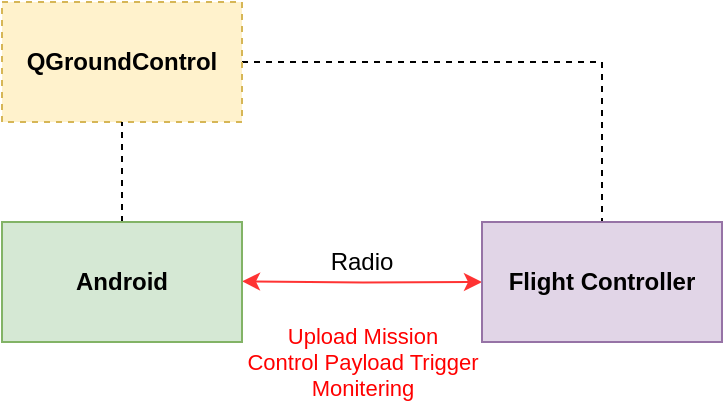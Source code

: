 <mxfile version="14.6.9" type="github">
  <diagram id="i8MIVQGhc1C5RcvYPa76" name="Page-1">
    <mxGraphModel dx="734" dy="674" grid="1" gridSize="10" guides="1" tooltips="1" connect="1" arrows="1" fold="1" page="1" pageScale="1" pageWidth="1169" pageHeight="827" math="0" shadow="0">
      <root>
        <mxCell id="0" />
        <mxCell id="1" parent="0" />
        <mxCell id="fq2tyvx-F6o5K7CqC5zT-10" style="edgeStyle=orthogonalEdgeStyle;rounded=0;orthogonalLoop=1;jettySize=auto;html=1;dashed=1;startArrow=none;startFill=0;endArrow=none;endFill=0;exitX=1;exitY=0.5;exitDx=0;exitDy=0;" edge="1" parent="1" source="fq2tyvx-F6o5K7CqC5zT-11">
          <mxGeometry relative="1" as="geometry">
            <mxPoint x="470" y="460" as="sourcePoint" />
            <Array as="points">
              <mxPoint x="690" y="490" />
            </Array>
            <mxPoint x="690" y="570" as="targetPoint" />
          </mxGeometry>
        </mxCell>
        <mxCell id="fq2tyvx-F6o5K7CqC5zT-11" value="QGroundControl" style="rounded=0;whiteSpace=wrap;html=1;fillColor=#fff2cc;strokeColor=#d6b656;fontStyle=1;dashed=1;" vertex="1" parent="1">
          <mxGeometry x="390" y="460" width="120" height="60" as="geometry" />
        </mxCell>
        <mxCell id="fq2tyvx-F6o5K7CqC5zT-17" style="edgeStyle=orthogonalEdgeStyle;rounded=0;orthogonalLoop=1;jettySize=auto;html=1;exitX=0.5;exitY=0;exitDx=0;exitDy=0;entryX=0.5;entryY=1;entryDx=0;entryDy=0;dashed=1;startArrow=none;startFill=0;endArrow=none;endFill=0;" edge="1" parent="1" source="fq2tyvx-F6o5K7CqC5zT-15" target="fq2tyvx-F6o5K7CqC5zT-11">
          <mxGeometry relative="1" as="geometry">
            <mxPoint x="770.0" y="580" as="sourcePoint" />
            <mxPoint x="770.0" y="530" as="targetPoint" />
          </mxGeometry>
        </mxCell>
        <mxCell id="fq2tyvx-F6o5K7CqC5zT-20" value="" style="shape=image;verticalLabelPosition=bottom;labelBackgroundColor=#ffffff;verticalAlign=top;aspect=fixed;imageAspect=0;image=https://mavlink.io/assets/site/logo_mavlink_small.png;" vertex="1" parent="1">
          <mxGeometry x="570" y="470" width="74" height="17.76" as="geometry" />
        </mxCell>
        <mxCell id="fq2tyvx-F6o5K7CqC5zT-28" value="Upload Mission&lt;br&gt;Control Payload Trigger&lt;br&gt;Monitering" style="edgeStyle=orthogonalEdgeStyle;rounded=0;orthogonalLoop=1;jettySize=auto;html=1;exitX=1;exitY=0.5;exitDx=0;exitDy=0;entryX=0;entryY=0.5;entryDx=0;entryDy=0;endArrow=classic;endFill=1;strokeColor=#FF3333;fontColor=#FF0000;startArrow=classic;startFill=1;" edge="1" parent="1" target="fq2tyvx-F6o5K7CqC5zT-1">
          <mxGeometry x="0.002" y="-40" relative="1" as="geometry">
            <mxPoint x="510" y="599.66" as="sourcePoint" />
            <mxPoint x="570" y="599.66" as="targetPoint" />
            <mxPoint as="offset" />
          </mxGeometry>
        </mxCell>
        <mxCell id="fq2tyvx-F6o5K7CqC5zT-1" value="Flight Controller" style="rounded=0;whiteSpace=wrap;html=1;fillColor=#e1d5e7;strokeColor=#9673a6;fontStyle=1" vertex="1" parent="1">
          <mxGeometry x="630" y="570" width="120" height="60" as="geometry" />
        </mxCell>
        <mxCell id="fq2tyvx-F6o5K7CqC5zT-15" value="Android" style="rounded=0;whiteSpace=wrap;html=1;fillColor=#d5e8d4;strokeColor=#82b366;fontStyle=1" vertex="1" parent="1">
          <mxGeometry x="390" y="570" width="120" height="60" as="geometry" />
        </mxCell>
        <mxCell id="fq2tyvx-F6o5K7CqC5zT-29" value="Radio" style="text;html=1;strokeColor=none;fillColor=none;align=center;verticalAlign=middle;whiteSpace=wrap;rounded=0;" vertex="1" parent="1">
          <mxGeometry x="550" y="580" width="40" height="20" as="geometry" />
        </mxCell>
      </root>
    </mxGraphModel>
  </diagram>
</mxfile>

